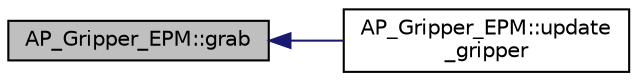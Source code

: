 digraph "AP_Gripper_EPM::grab"
{
 // INTERACTIVE_SVG=YES
  edge [fontname="Helvetica",fontsize="10",labelfontname="Helvetica",labelfontsize="10"];
  node [fontname="Helvetica",fontsize="10",shape=record];
  rankdir="LR";
  Node1 [label="AP_Gripper_EPM::grab",height=0.2,width=0.4,color="black", fillcolor="grey75", style="filled", fontcolor="black"];
  Node1 -> Node2 [dir="back",color="midnightblue",fontsize="10",style="solid",fontname="Helvetica"];
  Node2 [label="AP_Gripper_EPM::update\l_gripper",height=0.2,width=0.4,color="black", fillcolor="white", style="filled",URL="$classAP__Gripper__EPM.html#ac83df92cae2a0d173d8dafef3c47cb77"];
}
